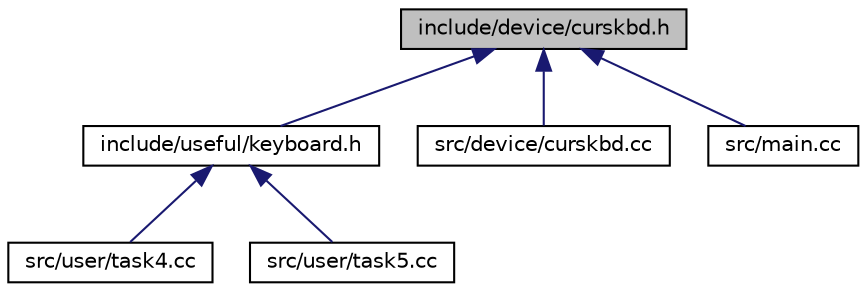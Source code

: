 digraph G
{
  bgcolor="transparent";
  edge [fontname="Helvetica",fontsize="10",labelfontname="Helvetica",labelfontsize="10"];
  node [fontname="Helvetica",fontsize="10",shape=record];
  Node1 [label="include/device/curskbd.h",height=0.2,width=0.4,color="black", fillcolor="grey75", style="filled" fontcolor="black"];
  Node1 -> Node2 [dir="back",color="midnightblue",fontsize="10",style="solid",fontname="Helvetica"];
  Node2 [label="include/useful/keyboard.h",height=0.2,width=0.4,color="black",URL="$keyboard_8h.html"];
  Node2 -> Node3 [dir="back",color="midnightblue",fontsize="10",style="solid",fontname="Helvetica"];
  Node3 [label="src/user/task4.cc",height=0.2,width=0.4,color="black",URL="$task4_8cc.html"];
  Node2 -> Node4 [dir="back",color="midnightblue",fontsize="10",style="solid",fontname="Helvetica"];
  Node4 [label="src/user/task5.cc",height=0.2,width=0.4,color="black",URL="$task5_8cc.html"];
  Node1 -> Node5 [dir="back",color="midnightblue",fontsize="10",style="solid",fontname="Helvetica"];
  Node5 [label="src/device/curskbd.cc",height=0.2,width=0.4,color="black",URL="$curskbd_8cc.html"];
  Node1 -> Node6 [dir="back",color="midnightblue",fontsize="10",style="solid",fontname="Helvetica"];
  Node6 [label="src/main.cc",height=0.2,width=0.4,color="black",URL="$main_8cc.html"];
}
